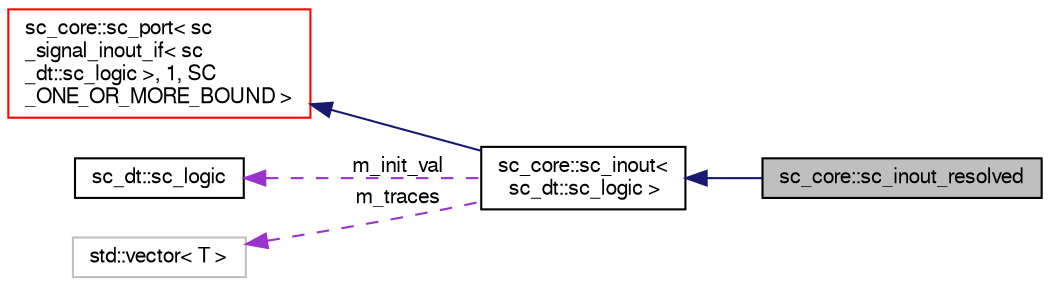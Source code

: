 digraph "sc_core::sc_inout_resolved"
{
  edge [fontname="FreeSans",fontsize="10",labelfontname="FreeSans",labelfontsize="10"];
  node [fontname="FreeSans",fontsize="10",shape=record];
  rankdir="LR";
  Node7 [label="sc_core::sc_inout_resolved",height=0.2,width=0.4,color="black", fillcolor="grey75", style="filled", fontcolor="black"];
  Node8 -> Node7 [dir="back",color="midnightblue",fontsize="10",style="solid",fontname="FreeSans"];
  Node8 [label="sc_core::sc_inout\<\l sc_dt::sc_logic \>",height=0.2,width=0.4,color="black", fillcolor="white", style="filled",URL="$a01308.html"];
  Node9 -> Node8 [dir="back",color="midnightblue",fontsize="10",style="solid",fontname="FreeSans"];
  Node9 [label="sc_core::sc_port\< sc\l_signal_inout_if\< sc\l_dt::sc_logic \>, 1, SC\l_ONE_OR_MORE_BOUND \>",height=0.2,width=0.4,color="red", fillcolor="white", style="filled",URL="$a01224.html"];
  Node13 -> Node8 [dir="back",color="darkorchid3",fontsize="10",style="dashed",label=" m_init_val" ,fontname="FreeSans"];
  Node13 [label="sc_dt::sc_logic",height=0.2,width=0.4,color="black", fillcolor="white", style="filled",URL="$a01432.html"];
  Node14 -> Node8 [dir="back",color="darkorchid3",fontsize="10",style="dashed",label=" m_traces" ,fontname="FreeSans"];
  Node14 [label="std::vector\< T \>",height=0.2,width=0.4,color="grey75", fillcolor="white", style="filled",tooltip="STL class. "];
}
